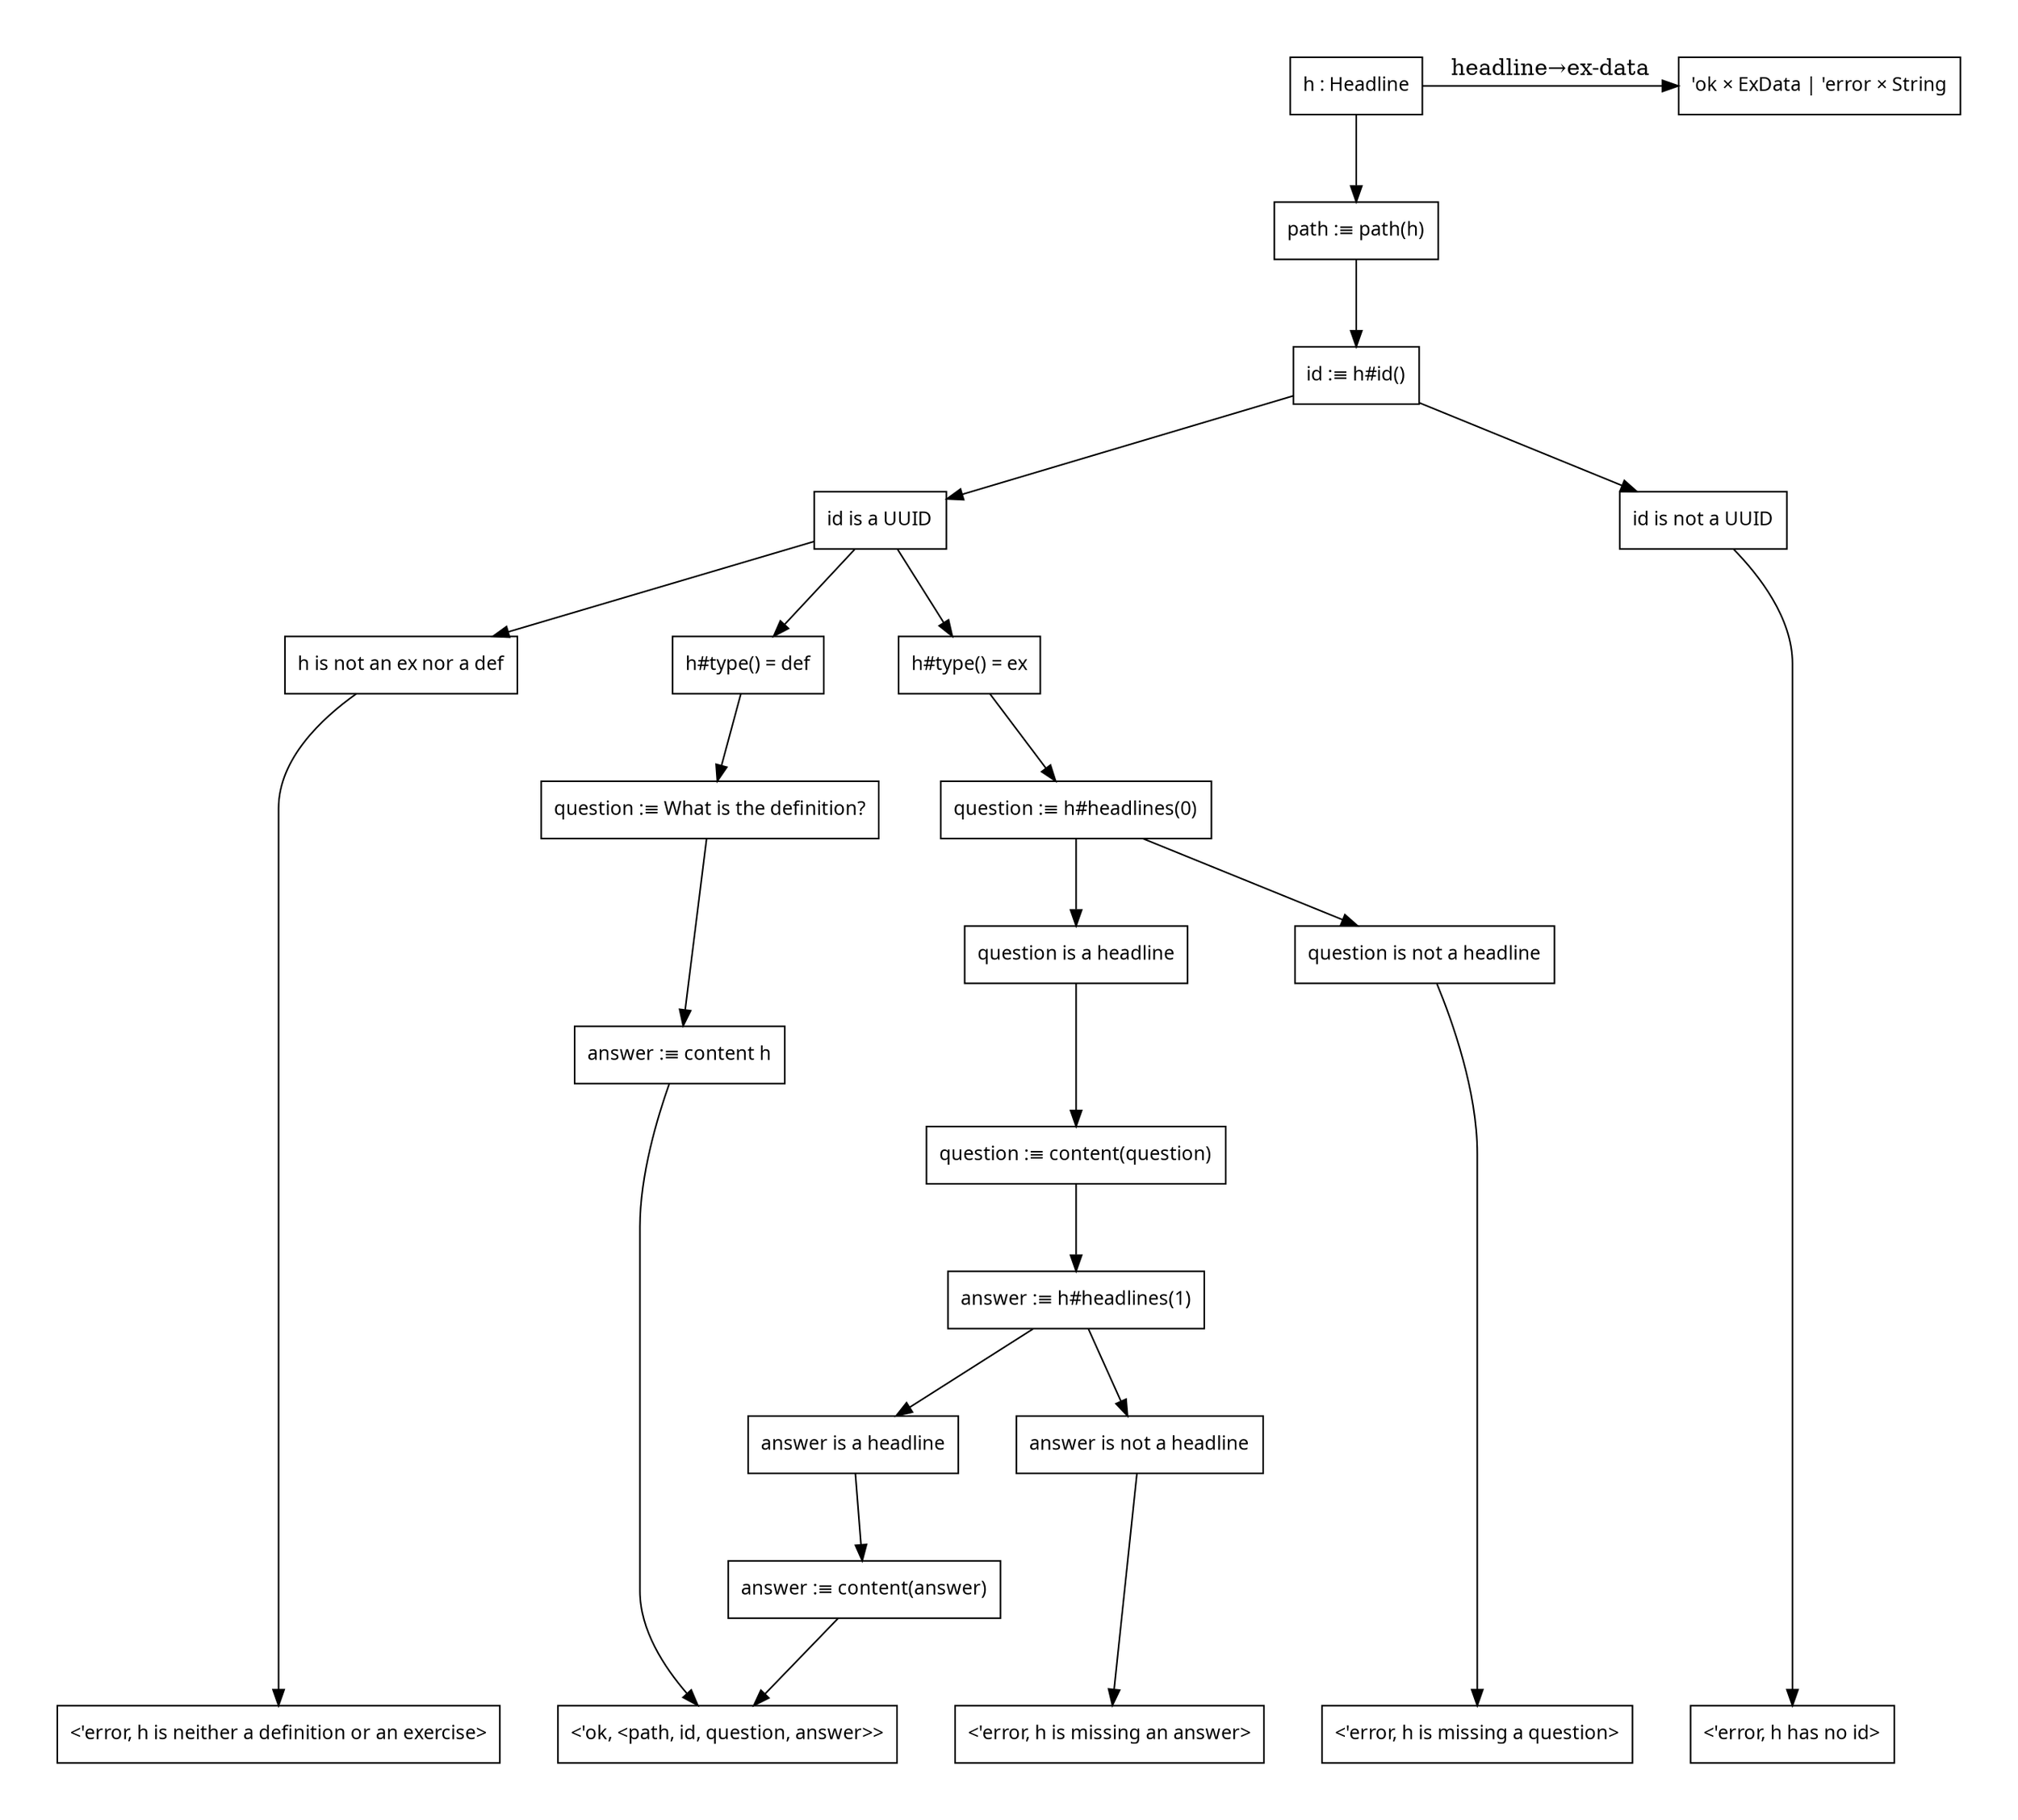 digraph G {
        node [shape=rect, fontsize=12, fontname="JetBrains Mono"]
        nodesep=0.5
        ranksep=0.75
        pad=0.5

        ok [label="<'ok, <path, id, question, answer>>"]
        error1 [label="<'error, h has no id>"]
        error2 [label="<'error, h is neither a definition or an exercise>"]
        error3 [label="<'error, h is missing a question>"]
        error4 [label="<'error, h is missing an answer>"]

        "h : Headline" -> "'ok × ExData | 'error × String" [label="headline→ex-data"]
        {rank=same; "h : Headline", "'ok × ExData | 'error × String"}

        "h : Headline"
        -> "path :≡ path(h)"
        -> "id :≡ h#id()"
        -> {rank = same; "id is a UUID", "id is not a UUID"}

        "id is not a UUID"
        -> error1

        "id is a UUID"
        -> {rank = same; "h#type() = ex", "h#type() = def", "h is not an ex nor a def"}

        "h is not an ex nor a def"
        -> error2

        "h#type() = ex"
        -> "question :≡ h#headlines(0)"
        -> {rank = same; "question is a headline", "question is not a headline"}

        "question is not a headline"
        -> error3

        "question is a headline"
        -> "question :≡ content(question)"
        -> "answer :≡ h#headlines(1)"
        -> {rank = same; "answer is a headline", "answer is not a headline"}

        "answer is not a headline"
        -> error4

        "answer is a headline"
        -> "answer :≡ content(answer)"
        -> ok

        "h#type() = def"
        -> "question :≡ What is the definition?"
        -> "answer :≡ content h"
        -> ok

        {rank=same; ok, error1, error2, error3, error4}
}
